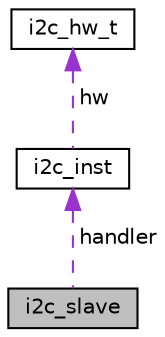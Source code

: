 digraph "i2c_slave"
{
 // LATEX_PDF_SIZE
  edge [fontname="Helvetica",fontsize="10",labelfontname="Helvetica",labelfontsize="10"];
  node [fontname="Helvetica",fontsize="10",shape=record];
  Node1 [label="i2c_slave",height=0.2,width=0.4,color="black", fillcolor="grey75", style="filled", fontcolor="black",tooltip=" "];
  Node2 -> Node1 [dir="back",color="darkorchid3",fontsize="10",style="dashed",label=" handler" ,fontname="Helvetica"];
  Node2 [label="i2c_inst",height=0.2,width=0.4,color="black", fillcolor="white", style="filled",URL="$structi2c__inst.html",tooltip=" "];
  Node3 -> Node2 [dir="back",color="darkorchid3",fontsize="10",style="dashed",label=" hw" ,fontname="Helvetica"];
  Node3 [label="i2c_hw_t",height=0.2,width=0.4,color="black", fillcolor="white", style="filled",URL="$structi2c__hw__t.html",tooltip=" "];
}

